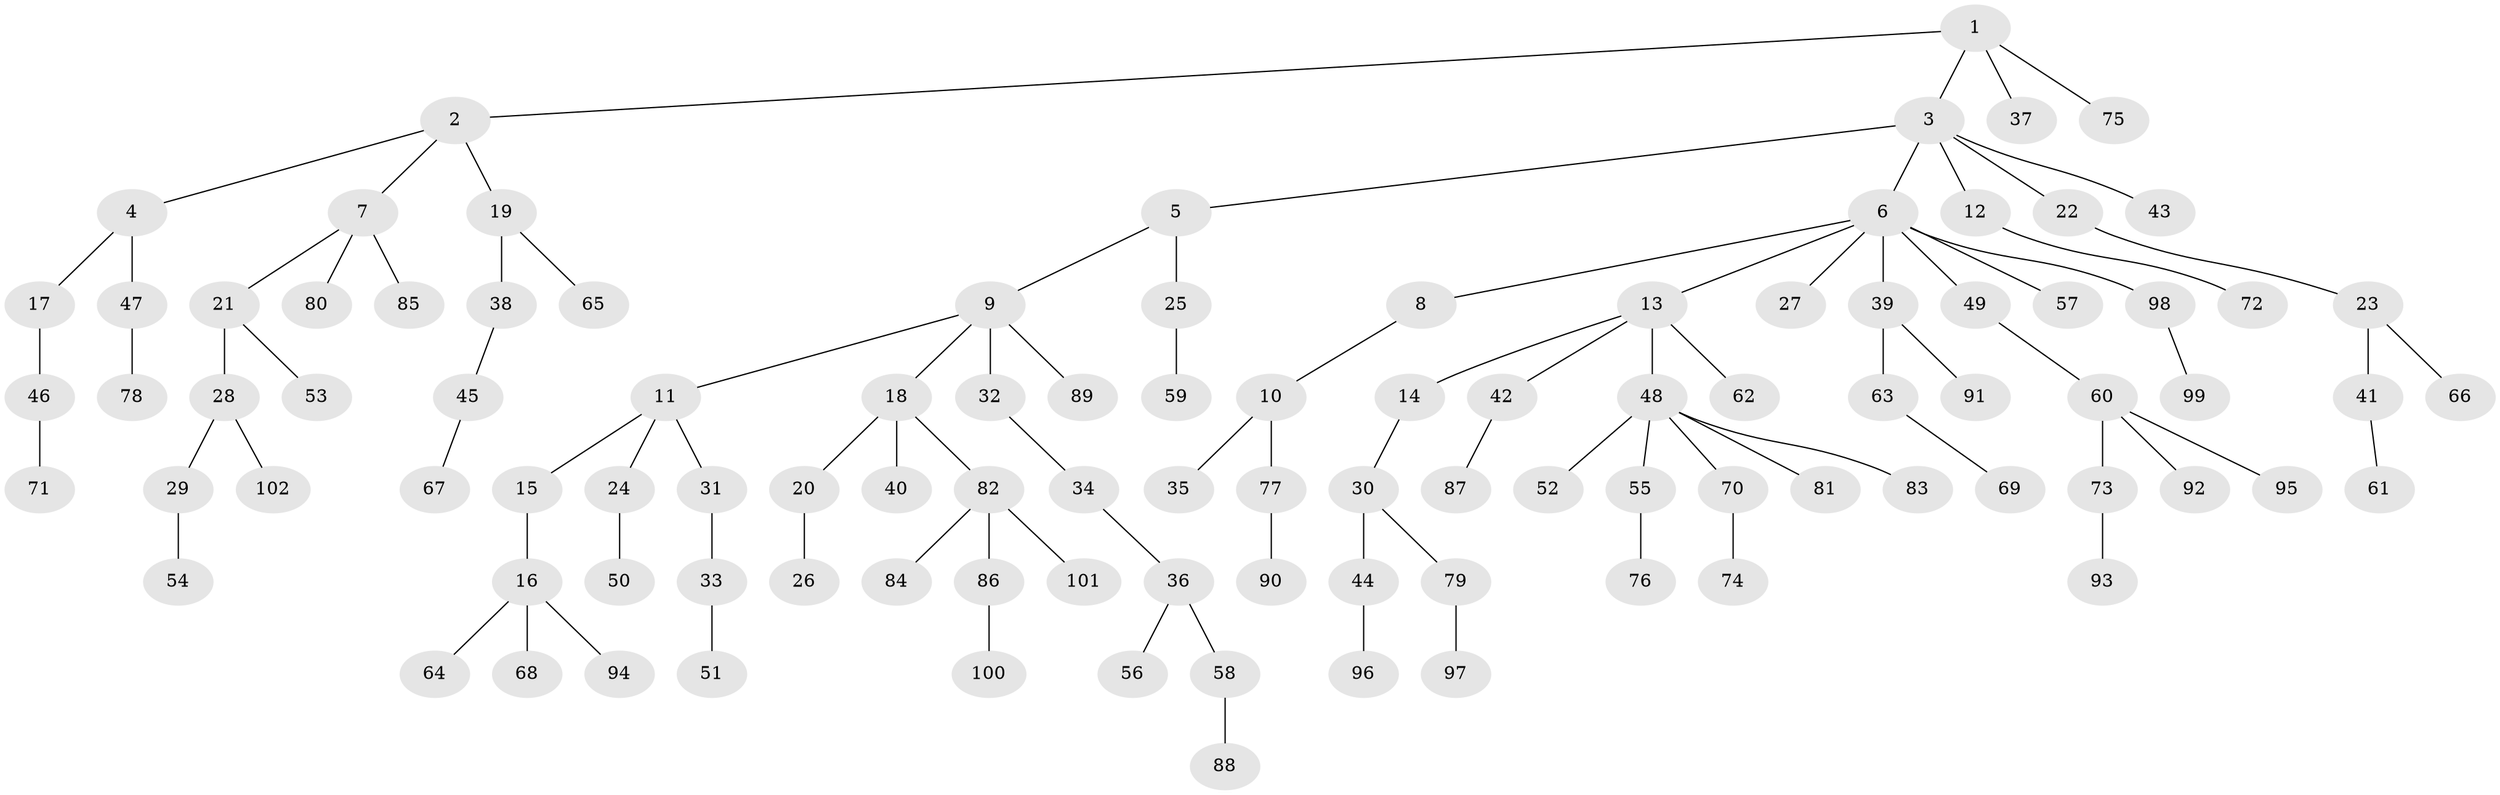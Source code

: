// Generated by graph-tools (version 1.1) at 2025/50/03/09/25 03:50:19]
// undirected, 102 vertices, 101 edges
graph export_dot {
graph [start="1"]
  node [color=gray90,style=filled];
  1;
  2;
  3;
  4;
  5;
  6;
  7;
  8;
  9;
  10;
  11;
  12;
  13;
  14;
  15;
  16;
  17;
  18;
  19;
  20;
  21;
  22;
  23;
  24;
  25;
  26;
  27;
  28;
  29;
  30;
  31;
  32;
  33;
  34;
  35;
  36;
  37;
  38;
  39;
  40;
  41;
  42;
  43;
  44;
  45;
  46;
  47;
  48;
  49;
  50;
  51;
  52;
  53;
  54;
  55;
  56;
  57;
  58;
  59;
  60;
  61;
  62;
  63;
  64;
  65;
  66;
  67;
  68;
  69;
  70;
  71;
  72;
  73;
  74;
  75;
  76;
  77;
  78;
  79;
  80;
  81;
  82;
  83;
  84;
  85;
  86;
  87;
  88;
  89;
  90;
  91;
  92;
  93;
  94;
  95;
  96;
  97;
  98;
  99;
  100;
  101;
  102;
  1 -- 2;
  1 -- 3;
  1 -- 37;
  1 -- 75;
  2 -- 4;
  2 -- 7;
  2 -- 19;
  3 -- 5;
  3 -- 6;
  3 -- 12;
  3 -- 22;
  3 -- 43;
  4 -- 17;
  4 -- 47;
  5 -- 9;
  5 -- 25;
  6 -- 8;
  6 -- 13;
  6 -- 27;
  6 -- 39;
  6 -- 49;
  6 -- 57;
  6 -- 98;
  7 -- 21;
  7 -- 80;
  7 -- 85;
  8 -- 10;
  9 -- 11;
  9 -- 18;
  9 -- 32;
  9 -- 89;
  10 -- 35;
  10 -- 77;
  11 -- 15;
  11 -- 24;
  11 -- 31;
  12 -- 72;
  13 -- 14;
  13 -- 42;
  13 -- 48;
  13 -- 62;
  14 -- 30;
  15 -- 16;
  16 -- 64;
  16 -- 68;
  16 -- 94;
  17 -- 46;
  18 -- 20;
  18 -- 40;
  18 -- 82;
  19 -- 38;
  19 -- 65;
  20 -- 26;
  21 -- 28;
  21 -- 53;
  22 -- 23;
  23 -- 41;
  23 -- 66;
  24 -- 50;
  25 -- 59;
  28 -- 29;
  28 -- 102;
  29 -- 54;
  30 -- 44;
  30 -- 79;
  31 -- 33;
  32 -- 34;
  33 -- 51;
  34 -- 36;
  36 -- 56;
  36 -- 58;
  38 -- 45;
  39 -- 63;
  39 -- 91;
  41 -- 61;
  42 -- 87;
  44 -- 96;
  45 -- 67;
  46 -- 71;
  47 -- 78;
  48 -- 52;
  48 -- 55;
  48 -- 70;
  48 -- 81;
  48 -- 83;
  49 -- 60;
  55 -- 76;
  58 -- 88;
  60 -- 73;
  60 -- 92;
  60 -- 95;
  63 -- 69;
  70 -- 74;
  73 -- 93;
  77 -- 90;
  79 -- 97;
  82 -- 84;
  82 -- 86;
  82 -- 101;
  86 -- 100;
  98 -- 99;
}
